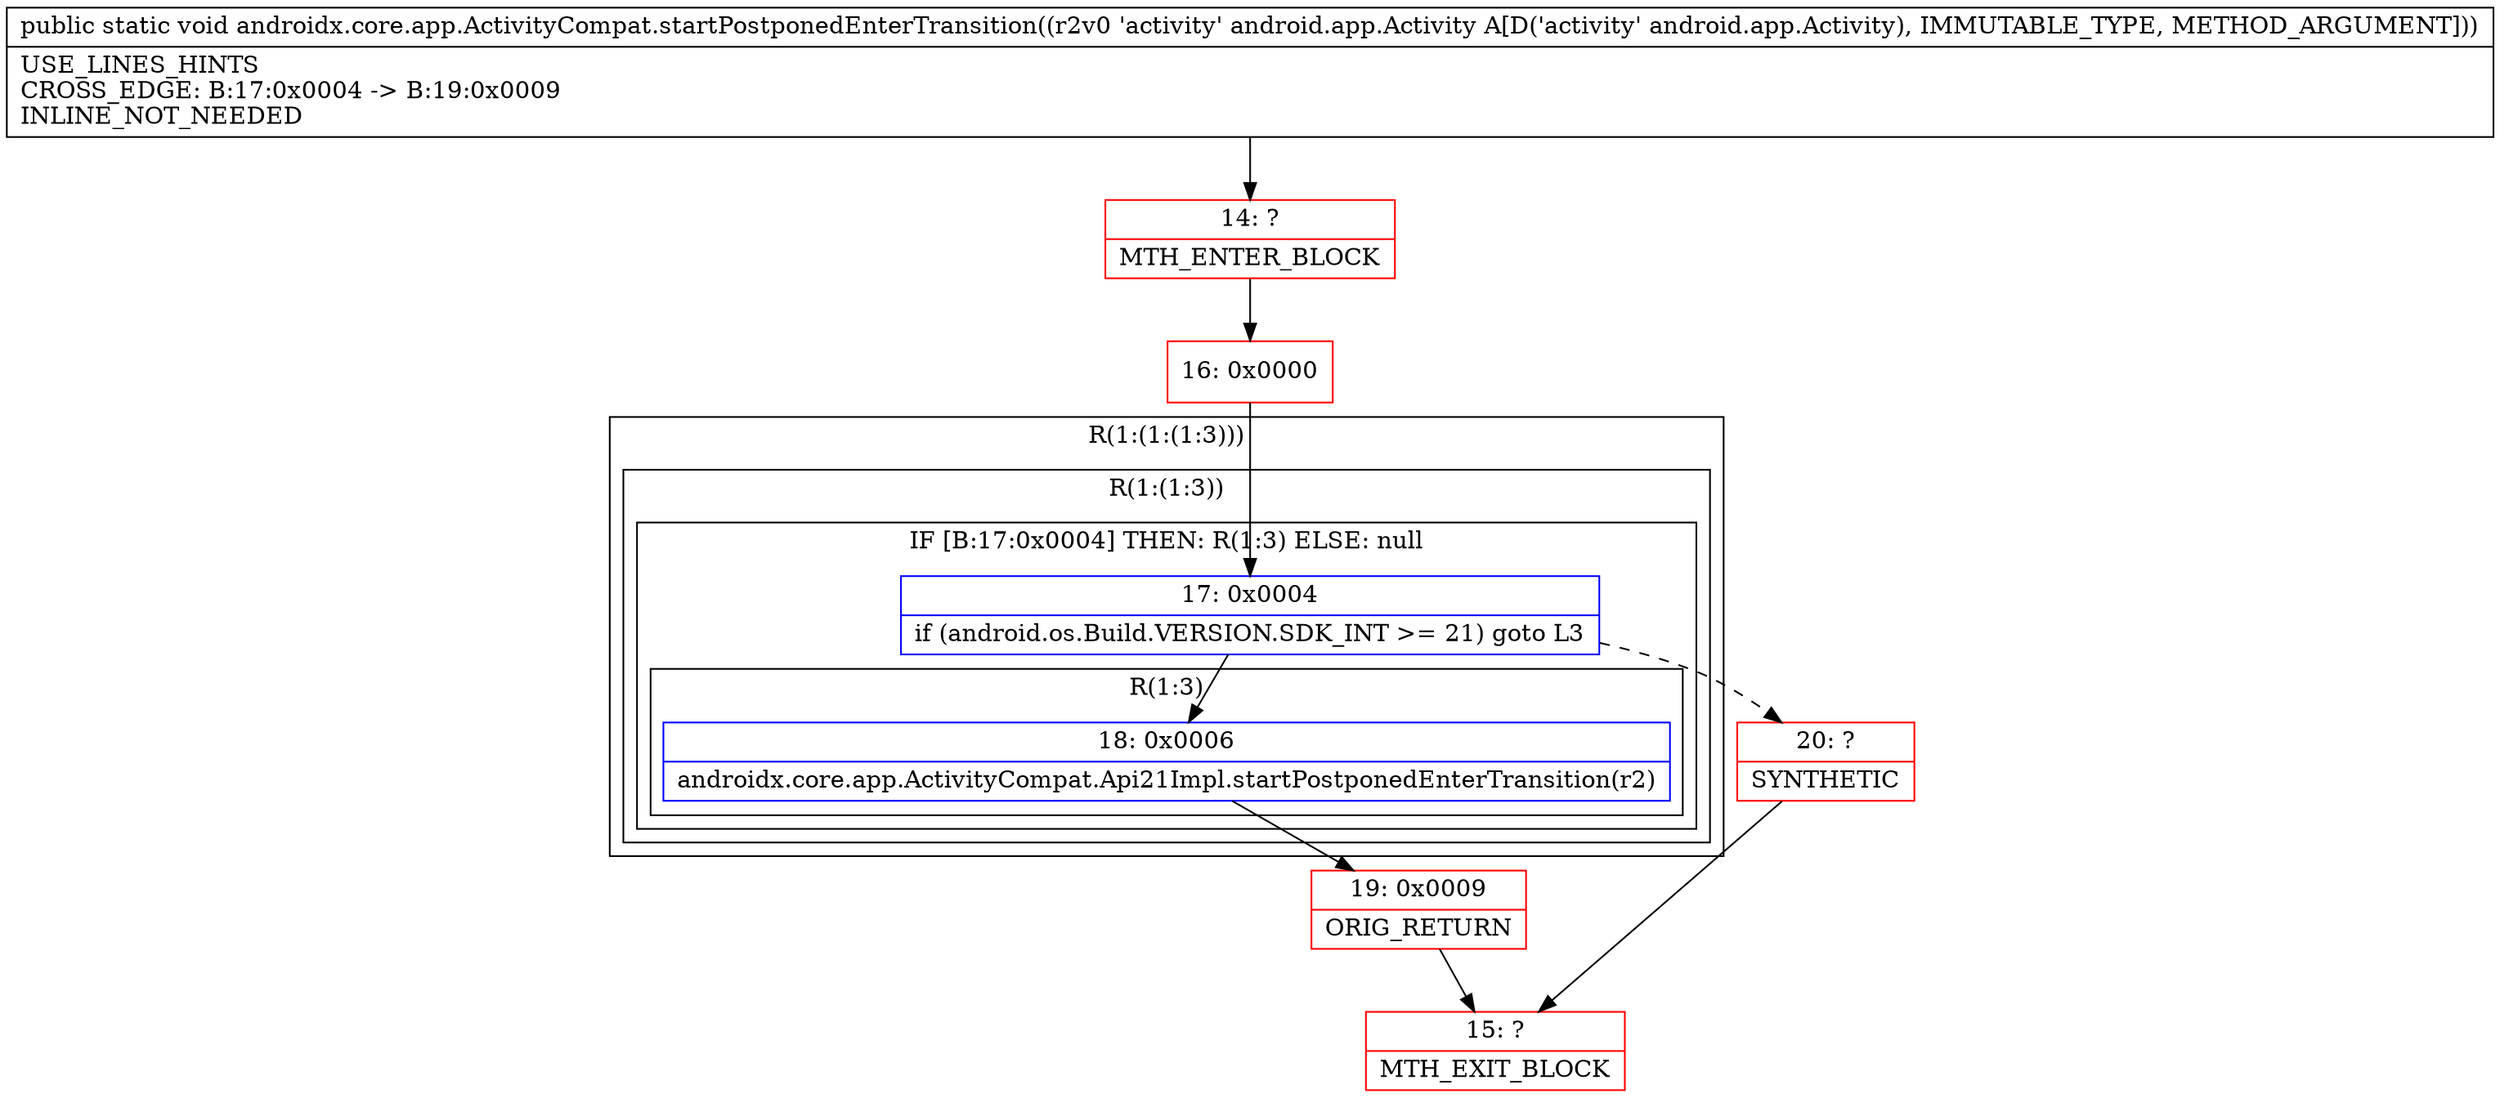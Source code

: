digraph "CFG forandroidx.core.app.ActivityCompat.startPostponedEnterTransition(Landroid\/app\/Activity;)V" {
subgraph cluster_Region_1772807706 {
label = "R(1:(1:(1:3)))";
node [shape=record,color=blue];
subgraph cluster_Region_1506747088 {
label = "R(1:(1:3))";
node [shape=record,color=blue];
subgraph cluster_IfRegion_1358698 {
label = "IF [B:17:0x0004] THEN: R(1:3) ELSE: null";
node [shape=record,color=blue];
Node_17 [shape=record,label="{17\:\ 0x0004|if (android.os.Build.VERSION.SDK_INT \>= 21) goto L3\l}"];
subgraph cluster_Region_1200066271 {
label = "R(1:3)";
node [shape=record,color=blue];
Node_18 [shape=record,label="{18\:\ 0x0006|androidx.core.app.ActivityCompat.Api21Impl.startPostponedEnterTransition(r2)\l}"];
}
}
}
}
Node_14 [shape=record,color=red,label="{14\:\ ?|MTH_ENTER_BLOCK\l}"];
Node_16 [shape=record,color=red,label="{16\:\ 0x0000}"];
Node_19 [shape=record,color=red,label="{19\:\ 0x0009|ORIG_RETURN\l}"];
Node_15 [shape=record,color=red,label="{15\:\ ?|MTH_EXIT_BLOCK\l}"];
Node_20 [shape=record,color=red,label="{20\:\ ?|SYNTHETIC\l}"];
MethodNode[shape=record,label="{public static void androidx.core.app.ActivityCompat.startPostponedEnterTransition((r2v0 'activity' android.app.Activity A[D('activity' android.app.Activity), IMMUTABLE_TYPE, METHOD_ARGUMENT]))  | USE_LINES_HINTS\lCROSS_EDGE: B:17:0x0004 \-\> B:19:0x0009\lINLINE_NOT_NEEDED\l}"];
MethodNode -> Node_14;Node_17 -> Node_18;
Node_17 -> Node_20[style=dashed];
Node_18 -> Node_19;
Node_14 -> Node_16;
Node_16 -> Node_17;
Node_19 -> Node_15;
Node_20 -> Node_15;
}

